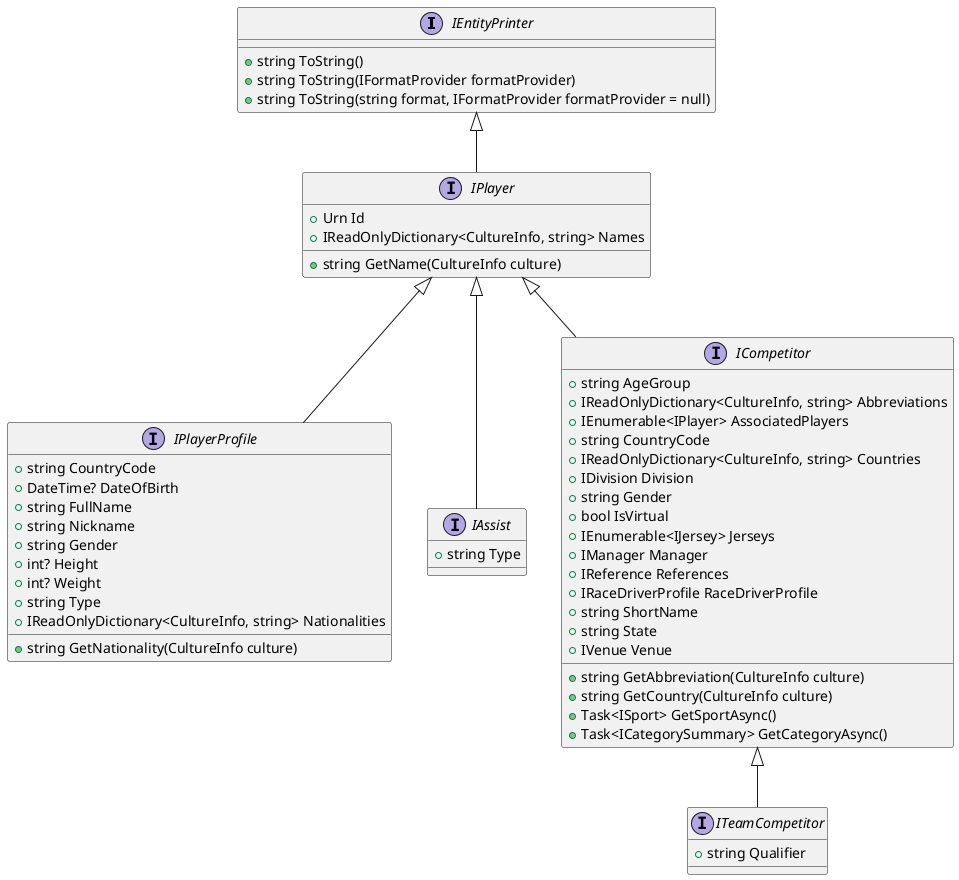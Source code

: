 @startuml
interface IEntityPrinter {
  +string ToString()
  +string ToString(IFormatProvider formatProvider)
  +string ToString(string format, IFormatProvider formatProvider = null)
}

interface IPlayer {
  +Urn Id
  +IReadOnlyDictionary<CultureInfo, string> Names
  +string GetName(CultureInfo culture)
}

interface IPlayerProfile {
  +string CountryCode
  +DateTime? DateOfBirth
  +string FullName
  +string Nickname
  +string Gender
  +int? Height
  +int? Weight
  +string Type
  +IReadOnlyDictionary<CultureInfo, string> Nationalities
  +string GetNationality(CultureInfo culture)
}

interface IAssist {
  +string Type
}

interface ICompetitor {
  +string AgeGroup
  +IReadOnlyDictionary<CultureInfo, string> Abbreviations
  +IEnumerable<IPlayer> AssociatedPlayers
  +string CountryCode
  +IReadOnlyDictionary<CultureInfo, string> Countries
  +IDivision Division
  +string Gender
  +bool IsVirtual
  +IEnumerable<IJersey> Jerseys
  +IManager Manager
  +IReference References
  +IRaceDriverProfile RaceDriverProfile
  +string ShortName
  +string State
  +IVenue Venue
  +string GetAbbreviation(CultureInfo culture)
  +string GetCountry(CultureInfo culture)
  +Task<ISport> GetSportAsync()
  +Task<ICategorySummary> GetCategoryAsync()
}

interface ITeamCompetitor {
  +string Qualifier
}

IPlayer <|-- IPlayerProfile
IPlayer <|-- IAssist
IPlayer <|-- ICompetitor
ICompetitor <|-- ITeamCompetitor
IEntityPrinter <|-- IPlayer
@enduml
